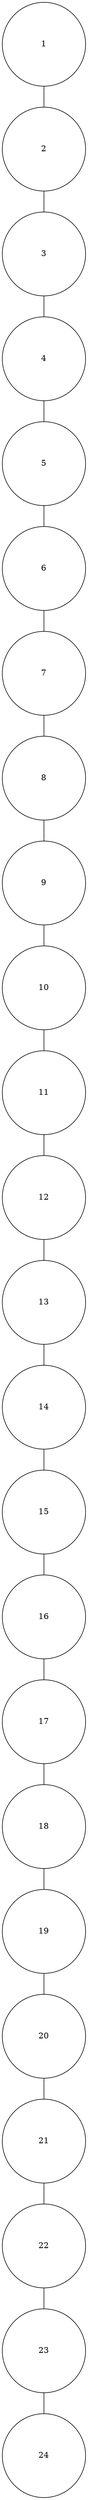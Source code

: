 graph G {
	1 [pos="82,76!", width=2.0, height=2.0, fixedsize=true];
	2 [pos="96,44!", width=2.0, height=2.0, fixedsize=true];
	3 [pos="50,5!", width=2.0, height=2.0, fixedsize=true];
	4 [pos="49,8!", width=2.0, height=2.0, fixedsize=true];
	5 [pos="13,7!", width=2.0, height=2.0, fixedsize=true];
	6 [pos="29,89!", width=2.0, height=2.0, fixedsize=true];
	7 [pos="58,30!", width=2.0, height=2.0, fixedsize=true];
	8 [pos="84,39!", width=2.0, height=2.0, fixedsize=true];
	9 [pos="14,24!", width=2.0, height=2.0, fixedsize=true];
	10 [pos="2,39!", width=2.0, height=2.0, fixedsize=true];
	11 [pos="3,82!", width=2.0, height=2.0, fixedsize=true];
	12 [pos="5,10!", width=2.0, height=2.0, fixedsize=true];
	13 [pos="98,52!", width=2.0, height=2.0, fixedsize=true];
	14 [pos="84,25!", width=2.0, height=2.0, fixedsize=true];
	15 [pos="61,59!", width=2.0, height=2.0, fixedsize=true];
	16 [pos="1,65!", width=2.0, height=2.0, fixedsize=true];
	17 [pos="88,51!", width=2.0, height=2.0, fixedsize=true];
	18 [pos="91,2!", width=2.0, height=2.0, fixedsize=true];
	19 [pos="19,32!", width=2.0, height=2.0, fixedsize=true];
	20 [pos="93,3!", width=2.0, height=2.0, fixedsize=true];
	21 [pos="50,93!", width=2.0, height=2.0, fixedsize=true];
	22 [pos="98,14!", width=2.0, height=2.0, fixedsize=true];
	23 [pos="5,42!", width=2.0, height=2.0, fixedsize=true];
	24 [pos="42,9!", width=2.0, height=2.0, fixedsize=true];
	1 -- 2
	2 -- 3
	3 -- 4
	4 -- 5
	5 -- 6
	6 -- 7
	7 -- 8
	8 -- 9
	9 -- 10
	10 -- 11
	11 -- 12
	12 -- 13
	13 -- 14
	14 -- 15
	15 -- 16
	16 -- 17
	17 -- 18
	18 -- 19
	19 -- 20
	20 -- 21
	21 -- 22
	22 -- 23
	23 -- 24
}
